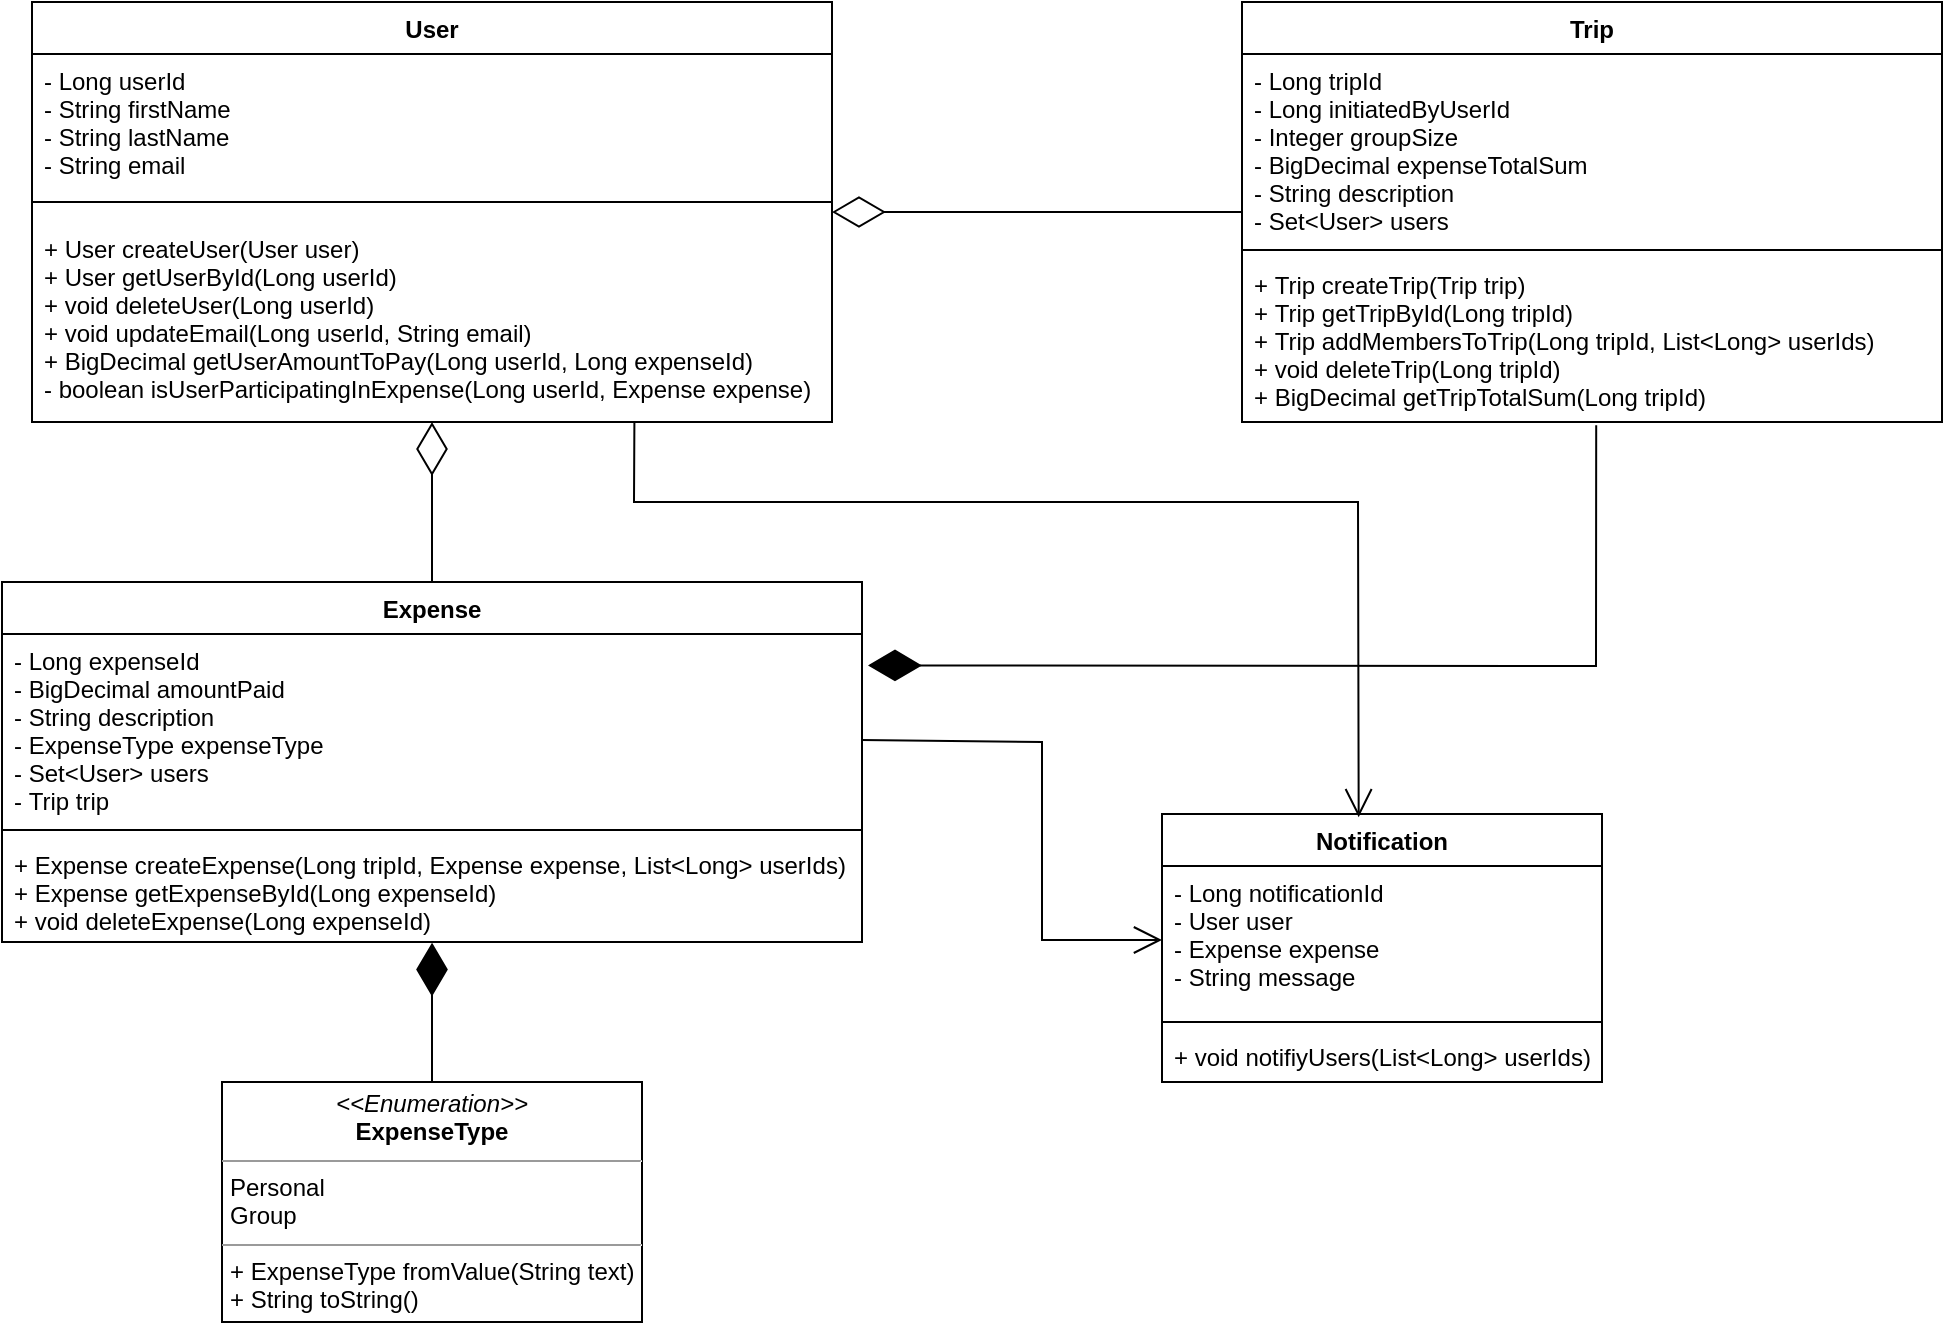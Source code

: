 <mxfile version="16.4.0" type="device"><diagram id="C5RBs43oDa-KdzZeNtuy" name="Page-1"><mxGraphModel dx="1178" dy="706" grid="1" gridSize="10" guides="1" tooltips="1" connect="1" arrows="1" fold="1" page="1" pageScale="1" pageWidth="827" pageHeight="1169" math="0" shadow="0"><root><mxCell id="WIyWlLk6GJQsqaUBKTNV-0"/><mxCell id="WIyWlLk6GJQsqaUBKTNV-1" parent="WIyWlLk6GJQsqaUBKTNV-0"/><mxCell id="IZ2MgnFi_HQsHSyW3FYY-0" value="User" style="swimlane;fontStyle=1;align=center;verticalAlign=top;childLayout=stackLayout;horizontal=1;startSize=26;horizontalStack=0;resizeParent=1;resizeParentMax=0;resizeLast=0;collapsible=1;marginBottom=0;" parent="WIyWlLk6GJQsqaUBKTNV-1" vertex="1"><mxGeometry x="55" y="230" width="400" height="210" as="geometry"/></mxCell><mxCell id="IZ2MgnFi_HQsHSyW3FYY-1" value="- Long userId&#10;- String firstName&#10;- String lastName&#10;- String email" style="text;strokeColor=none;fillColor=none;align=left;verticalAlign=top;spacingLeft=4;spacingRight=4;overflow=hidden;rotatable=0;points=[[0,0.5],[1,0.5]];portConstraint=eastwest;" parent="IZ2MgnFi_HQsHSyW3FYY-0" vertex="1"><mxGeometry y="26" width="400" height="64" as="geometry"/></mxCell><mxCell id="IZ2MgnFi_HQsHSyW3FYY-2" value="" style="line;strokeWidth=1;fillColor=none;align=left;verticalAlign=middle;spacingTop=-1;spacingLeft=3;spacingRight=3;rotatable=0;labelPosition=right;points=[];portConstraint=eastwest;" parent="IZ2MgnFi_HQsHSyW3FYY-0" vertex="1"><mxGeometry y="90" width="400" height="20" as="geometry"/></mxCell><mxCell id="IZ2MgnFi_HQsHSyW3FYY-3" value="+ User createUser(User user)&#10;+ User getUserById(Long userId)&#10;+ void deleteUser(Long userId)&#10;+ void updateEmail(Long userId, String email)&#10;+ BigDecimal getUserAmountToPay(Long userId, Long expenseId)&#10;- boolean isUserParticipatingInExpense(Long userId, Expense expense)&#10;" style="text;strokeColor=none;fillColor=none;align=left;verticalAlign=top;spacingLeft=4;spacingRight=4;overflow=hidden;rotatable=0;points=[[0,0.5],[1,0.5]];portConstraint=eastwest;" parent="IZ2MgnFi_HQsHSyW3FYY-0" vertex="1"><mxGeometry y="110" width="400" height="100" as="geometry"/></mxCell><mxCell id="IZ2MgnFi_HQsHSyW3FYY-4" value="Trip" style="swimlane;fontStyle=1;align=center;verticalAlign=top;childLayout=stackLayout;horizontal=1;startSize=26;horizontalStack=0;resizeParent=1;resizeParentMax=0;resizeLast=0;collapsible=1;marginBottom=0;" parent="WIyWlLk6GJQsqaUBKTNV-1" vertex="1"><mxGeometry x="660" y="230" width="350" height="210" as="geometry"/></mxCell><mxCell id="IZ2MgnFi_HQsHSyW3FYY-5" value="- Long tripId&#10;- Long initiatedByUserId&#10;- Integer groupSize&#10;- BigDecimal expenseTotalSum&#10;- String description&#10;- Set&lt;User&gt; users" style="text;strokeColor=none;fillColor=none;align=left;verticalAlign=top;spacingLeft=4;spacingRight=4;overflow=hidden;rotatable=0;points=[[0,0.5],[1,0.5]];portConstraint=eastwest;" parent="IZ2MgnFi_HQsHSyW3FYY-4" vertex="1"><mxGeometry y="26" width="350" height="94" as="geometry"/></mxCell><mxCell id="IZ2MgnFi_HQsHSyW3FYY-6" value="" style="line;strokeWidth=1;fillColor=none;align=left;verticalAlign=middle;spacingTop=-1;spacingLeft=3;spacingRight=3;rotatable=0;labelPosition=right;points=[];portConstraint=eastwest;" parent="IZ2MgnFi_HQsHSyW3FYY-4" vertex="1"><mxGeometry y="120" width="350" height="8" as="geometry"/></mxCell><mxCell id="IZ2MgnFi_HQsHSyW3FYY-7" value="+ Trip createTrip(Trip trip)&#10;+ Trip getTripById(Long tripId)&#10;+ Trip addMembersToTrip(Long tripId, List&lt;Long&gt; userIds)&#10;+ void deleteTrip(Long tripId)&#10;+ BigDecimal getTripTotalSum(Long tripId)" style="text;strokeColor=none;fillColor=none;align=left;verticalAlign=top;spacingLeft=4;spacingRight=4;overflow=hidden;rotatable=0;points=[[0,0.5],[1,0.5]];portConstraint=eastwest;" parent="IZ2MgnFi_HQsHSyW3FYY-4" vertex="1"><mxGeometry y="128" width="350" height="82" as="geometry"/></mxCell><mxCell id="IZ2MgnFi_HQsHSyW3FYY-8" value="Expense" style="swimlane;fontStyle=1;align=center;verticalAlign=top;childLayout=stackLayout;horizontal=1;startSize=26;horizontalStack=0;resizeParent=1;resizeParentMax=0;resizeLast=0;collapsible=1;marginBottom=0;" parent="WIyWlLk6GJQsqaUBKTNV-1" vertex="1"><mxGeometry x="40" y="520" width="430" height="180" as="geometry"/></mxCell><mxCell id="IZ2MgnFi_HQsHSyW3FYY-9" value="- Long expenseId&#10;- BigDecimal amountPaid&#10;- String description&#10;- ExpenseType expenseType&#10;- Set&lt;User&gt; users&#10;- Trip trip" style="text;strokeColor=none;fillColor=none;align=left;verticalAlign=top;spacingLeft=4;spacingRight=4;overflow=hidden;rotatable=0;points=[[0,0.5],[1,0.5]];portConstraint=eastwest;" parent="IZ2MgnFi_HQsHSyW3FYY-8" vertex="1"><mxGeometry y="26" width="430" height="94" as="geometry"/></mxCell><mxCell id="IZ2MgnFi_HQsHSyW3FYY-10" value="" style="line;strokeWidth=1;fillColor=none;align=left;verticalAlign=middle;spacingTop=-1;spacingLeft=3;spacingRight=3;rotatable=0;labelPosition=right;points=[];portConstraint=eastwest;" parent="IZ2MgnFi_HQsHSyW3FYY-8" vertex="1"><mxGeometry y="120" width="430" height="8" as="geometry"/></mxCell><mxCell id="IZ2MgnFi_HQsHSyW3FYY-11" value="+ Expense createExpense(Long tripId, Expense expense, List&lt;Long&gt; userIds)&#10;+ Expense getExpenseById(Long expenseId)&#10;+ void deleteExpense(Long expenseId)" style="text;strokeColor=none;fillColor=none;align=left;verticalAlign=top;spacingLeft=4;spacingRight=4;overflow=hidden;rotatable=0;points=[[0,0.5],[1,0.5]];portConstraint=eastwest;" parent="IZ2MgnFi_HQsHSyW3FYY-8" vertex="1"><mxGeometry y="128" width="430" height="52" as="geometry"/></mxCell><mxCell id="IZ2MgnFi_HQsHSyW3FYY-12" value="Notification" style="swimlane;fontStyle=1;align=center;verticalAlign=top;childLayout=stackLayout;horizontal=1;startSize=26;horizontalStack=0;resizeParent=1;resizeParentMax=0;resizeLast=0;collapsible=1;marginBottom=0;" parent="WIyWlLk6GJQsqaUBKTNV-1" vertex="1"><mxGeometry x="620" y="636" width="220" height="134" as="geometry"/></mxCell><mxCell id="IZ2MgnFi_HQsHSyW3FYY-13" value="- Long notificationId&#10;- User user&#10;- Expense expense&#10;- String message" style="text;strokeColor=none;fillColor=none;align=left;verticalAlign=top;spacingLeft=4;spacingRight=4;overflow=hidden;rotatable=0;points=[[0,0.5],[1,0.5]];portConstraint=eastwest;" parent="IZ2MgnFi_HQsHSyW3FYY-12" vertex="1"><mxGeometry y="26" width="220" height="74" as="geometry"/></mxCell><mxCell id="IZ2MgnFi_HQsHSyW3FYY-14" value="" style="line;strokeWidth=1;fillColor=none;align=left;verticalAlign=middle;spacingTop=-1;spacingLeft=3;spacingRight=3;rotatable=0;labelPosition=right;points=[];portConstraint=eastwest;" parent="IZ2MgnFi_HQsHSyW3FYY-12" vertex="1"><mxGeometry y="100" width="220" height="8" as="geometry"/></mxCell><mxCell id="IZ2MgnFi_HQsHSyW3FYY-15" value="+ void notifiyUsers(List&lt;Long&gt; userIds)" style="text;strokeColor=none;fillColor=none;align=left;verticalAlign=top;spacingLeft=4;spacingRight=4;overflow=hidden;rotatable=0;points=[[0,0.5],[1,0.5]];portConstraint=eastwest;" parent="IZ2MgnFi_HQsHSyW3FYY-12" vertex="1"><mxGeometry y="108" width="220" height="26" as="geometry"/></mxCell><mxCell id="IZ2MgnFi_HQsHSyW3FYY-16" value="&lt;p style=&quot;margin: 0px ; margin-top: 4px ; text-align: center&quot;&gt;&lt;i&gt;&amp;lt;&amp;lt;Enumeration&amp;gt;&amp;gt;&lt;/i&gt;&lt;br&gt;&lt;b&gt;ExpenseType&lt;/b&gt;&lt;/p&gt;&lt;hr size=&quot;1&quot;&gt;&lt;p style=&quot;margin: 0px ; margin-left: 4px&quot;&gt;Personal&lt;/p&gt;&lt;p style=&quot;margin: 0px ; margin-left: 4px&quot;&gt;Group&lt;/p&gt;&lt;hr size=&quot;1&quot;&gt;&lt;p style=&quot;margin: 0px ; margin-left: 4px&quot;&gt;+ ExpenseType fromValue(String text)&lt;br&gt;+ String toString()&lt;/p&gt;" style="verticalAlign=top;align=left;overflow=fill;fontSize=12;fontFamily=Helvetica;html=1;" parent="WIyWlLk6GJQsqaUBKTNV-1" vertex="1"><mxGeometry x="150" y="770" width="210" height="120" as="geometry"/></mxCell><mxCell id="IZ2MgnFi_HQsHSyW3FYY-18" value="" style="endArrow=diamondThin;endFill=1;endSize=24;html=1;rounded=0;exitX=0.5;exitY=0;exitDx=0;exitDy=0;entryX=0.5;entryY=1.006;entryDx=0;entryDy=0;entryPerimeter=0;" parent="WIyWlLk6GJQsqaUBKTNV-1" source="IZ2MgnFi_HQsHSyW3FYY-16" target="IZ2MgnFi_HQsHSyW3FYY-11" edge="1"><mxGeometry width="160" relative="1" as="geometry"><mxPoint x="480" y="550" as="sourcePoint"/><mxPoint x="640" y="550" as="targetPoint"/></mxGeometry></mxCell><mxCell id="IZ2MgnFi_HQsHSyW3FYY-20" value="" style="endArrow=open;endFill=1;endSize=12;html=1;rounded=0;entryX=0;entryY=0.5;entryDx=0;entryDy=0;exitX=0.999;exitY=0.564;exitDx=0;exitDy=0;exitPerimeter=0;" parent="WIyWlLk6GJQsqaUBKTNV-1" source="IZ2MgnFi_HQsHSyW3FYY-9" target="IZ2MgnFi_HQsHSyW3FYY-13" edge="1"><mxGeometry width="160" relative="1" as="geometry"><mxPoint x="470" y="593" as="sourcePoint"/><mxPoint x="620" y="640" as="targetPoint"/><Array as="points"><mxPoint x="560" y="600"/><mxPoint x="560" y="699"/></Array></mxGeometry></mxCell><mxCell id="IZ2MgnFi_HQsHSyW3FYY-21" value="" style="endArrow=open;endFill=1;endSize=12;html=1;rounded=0;exitX=0.753;exitY=0.997;exitDx=0;exitDy=0;entryX=0.447;entryY=0.012;entryDx=0;entryDy=0;exitPerimeter=0;entryPerimeter=0;" parent="WIyWlLk6GJQsqaUBKTNV-1" source="IZ2MgnFi_HQsHSyW3FYY-3" target="IZ2MgnFi_HQsHSyW3FYY-12" edge="1"><mxGeometry width="160" relative="1" as="geometry"><mxPoint x="480" y="550" as="sourcePoint"/><mxPoint x="640" y="550" as="targetPoint"/><Array as="points"><mxPoint x="356" y="480"/><mxPoint x="718" y="480"/></Array></mxGeometry></mxCell><mxCell id="IZ2MgnFi_HQsHSyW3FYY-22" value="" style="endArrow=diamondThin;endFill=0;endSize=24;html=1;rounded=0;entryX=1;entryY=0.5;entryDx=0;entryDy=0;exitX=0;exitY=0.84;exitDx=0;exitDy=0;exitPerimeter=0;" parent="WIyWlLk6GJQsqaUBKTNV-1" source="IZ2MgnFi_HQsHSyW3FYY-5" target="IZ2MgnFi_HQsHSyW3FYY-0" edge="1"><mxGeometry width="160" relative="1" as="geometry"><mxPoint x="480" y="550" as="sourcePoint"/><mxPoint x="640" y="550" as="targetPoint"/></mxGeometry></mxCell><mxCell id="IZ2MgnFi_HQsHSyW3FYY-23" value="" style="endArrow=diamondThin;endFill=0;endSize=24;html=1;rounded=0;exitX=0.5;exitY=0;exitDx=0;exitDy=0;" parent="WIyWlLk6GJQsqaUBKTNV-1" source="IZ2MgnFi_HQsHSyW3FYY-8" target="IZ2MgnFi_HQsHSyW3FYY-3" edge="1"><mxGeometry width="160" relative="1" as="geometry"><mxPoint x="480" y="550" as="sourcePoint"/><mxPoint x="640" y="550" as="targetPoint"/></mxGeometry></mxCell><mxCell id="IZ2MgnFi_HQsHSyW3FYY-24" value="" style="endArrow=diamondThin;endFill=1;endSize=24;html=1;rounded=0;exitX=0.506;exitY=1.02;exitDx=0;exitDy=0;exitPerimeter=0;entryX=1.007;entryY=0.167;entryDx=0;entryDy=0;entryPerimeter=0;" parent="WIyWlLk6GJQsqaUBKTNV-1" source="IZ2MgnFi_HQsHSyW3FYY-7" target="IZ2MgnFi_HQsHSyW3FYY-9" edge="1"><mxGeometry width="160" relative="1" as="geometry"><mxPoint x="480" y="550" as="sourcePoint"/><mxPoint x="640" y="550" as="targetPoint"/><Array as="points"><mxPoint x="837" y="562"/></Array></mxGeometry></mxCell></root></mxGraphModel></diagram></mxfile>